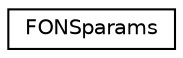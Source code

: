 digraph "Graphical Class Hierarchy"
{
  edge [fontname="Helvetica",fontsize="10",labelfontname="Helvetica",labelfontsize="10"];
  node [fontname="Helvetica",fontsize="10",shape=record];
  rankdir="LR";
  Node0 [label="FONSparams",height=0.2,width=0.4,color="black", fillcolor="white", style="filled",URL="$d3/d63/struct_f_o_n_sparams.html"];
}
